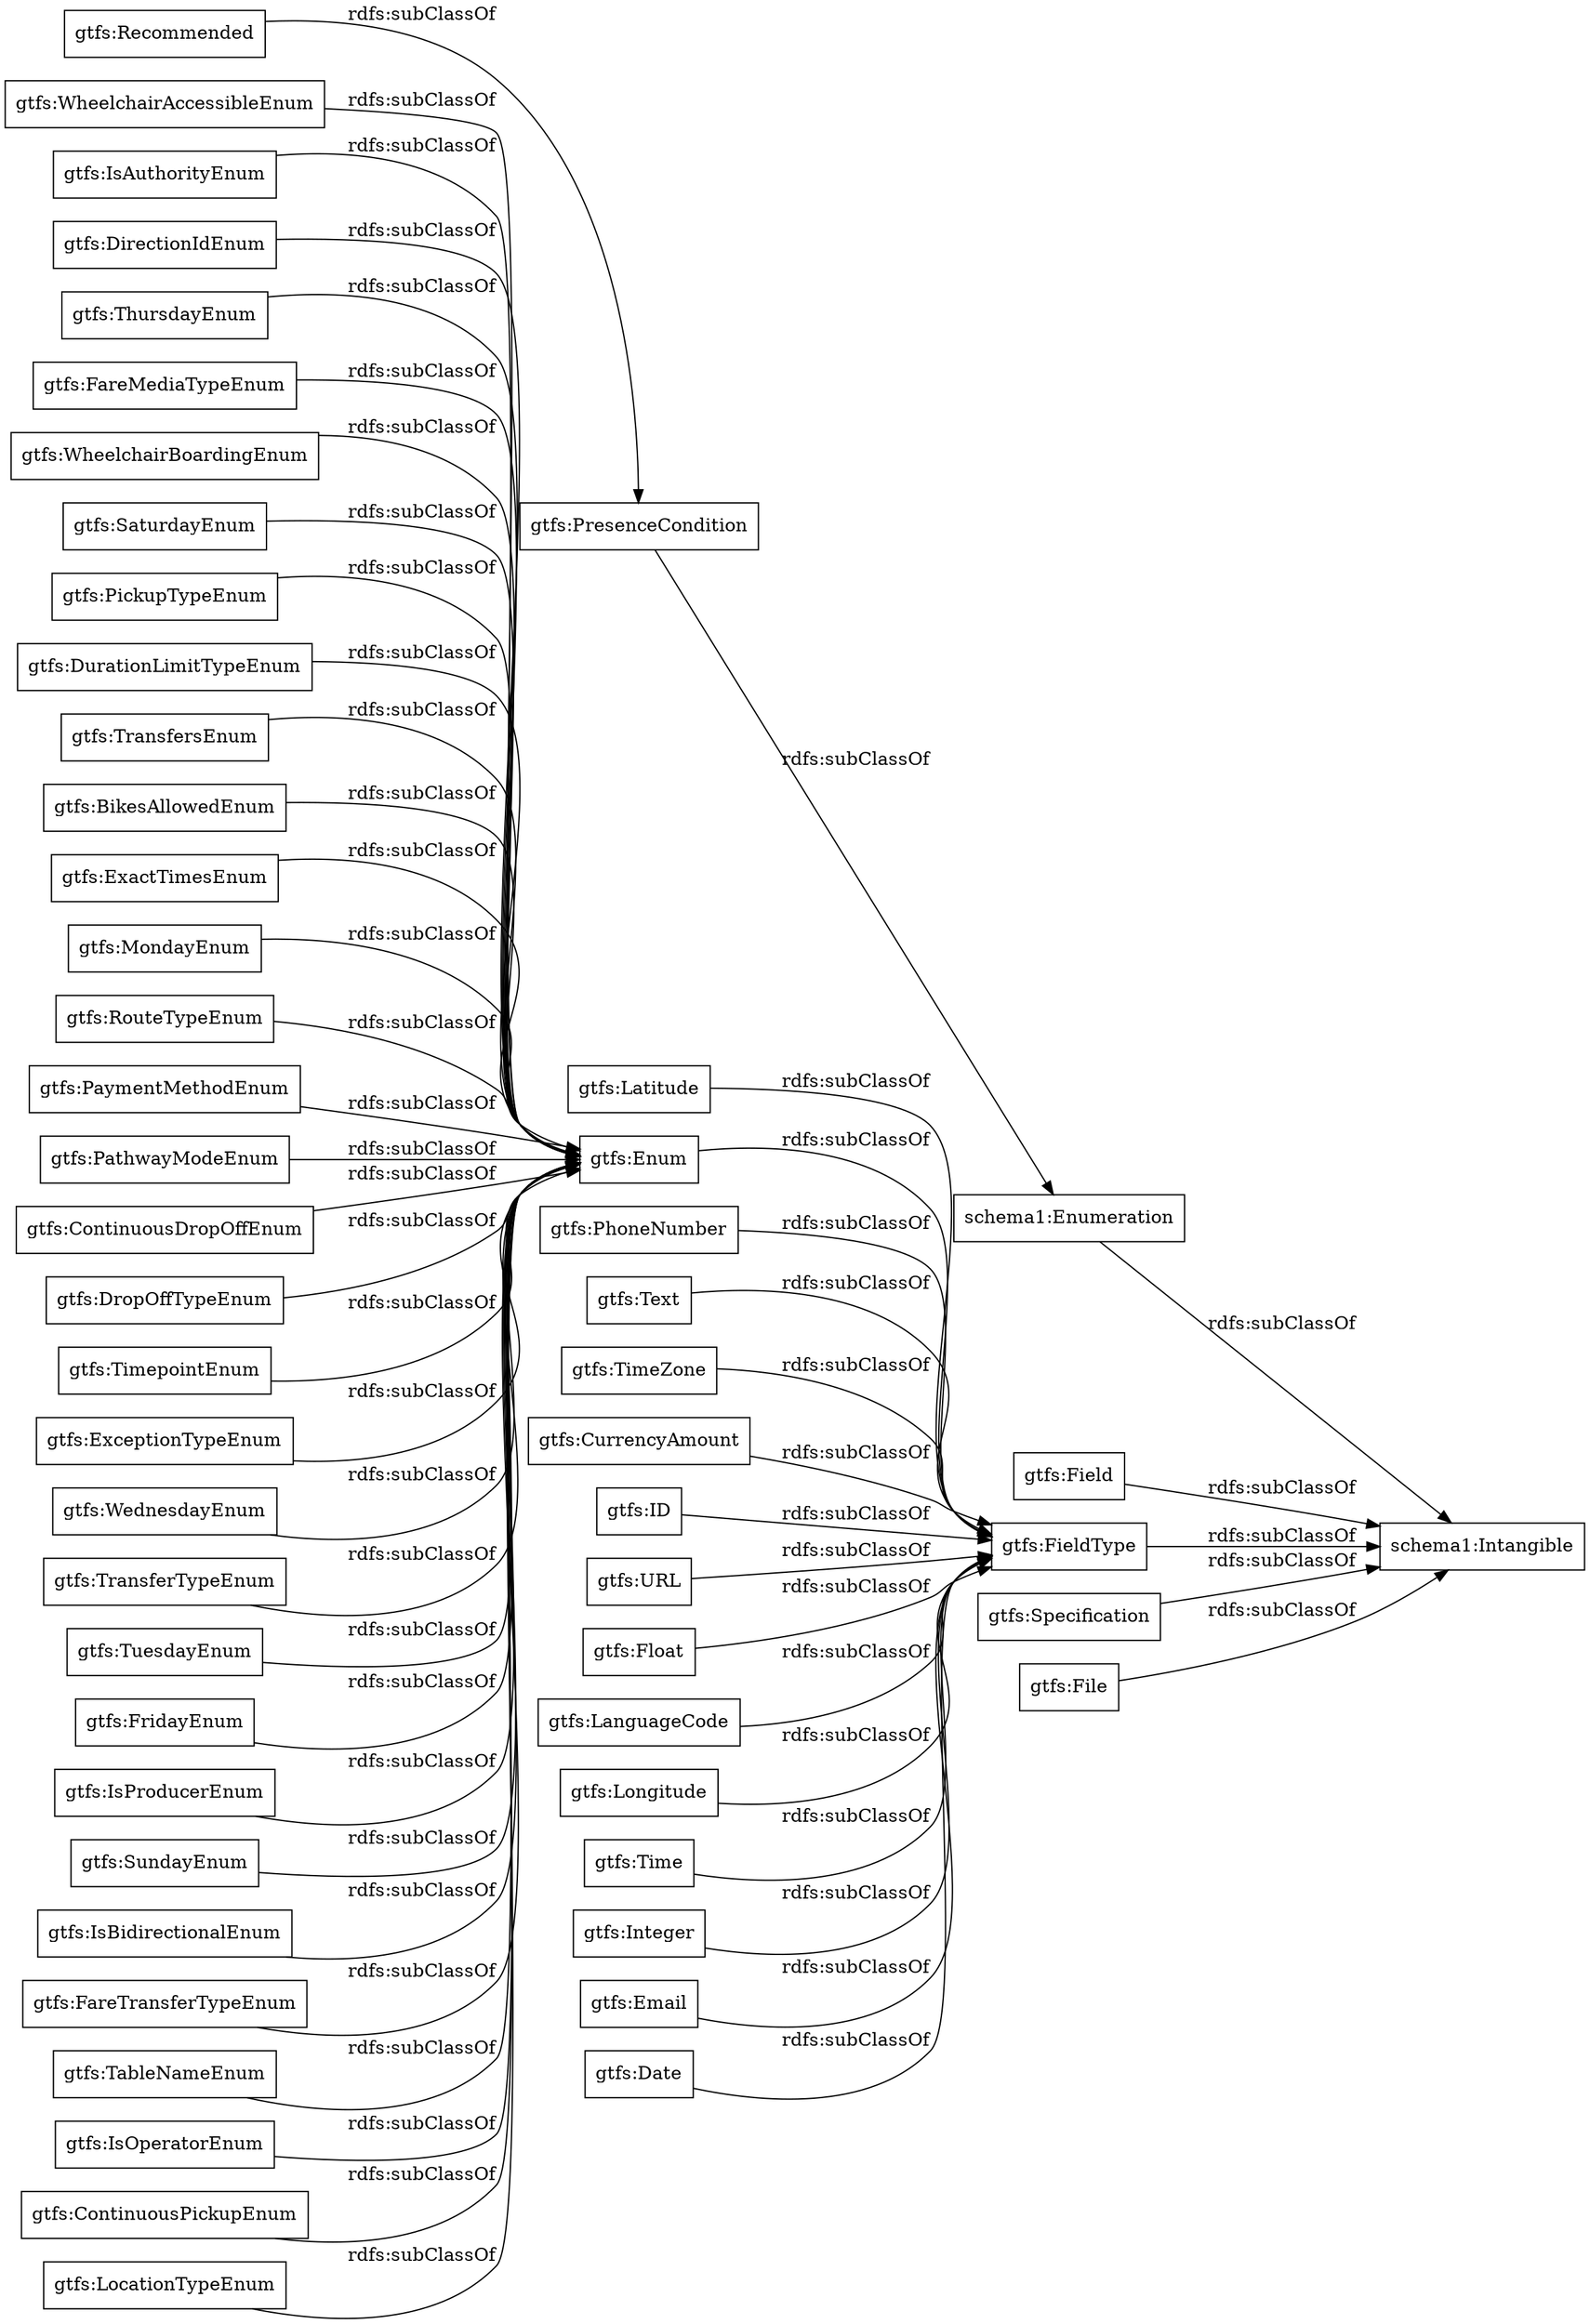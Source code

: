 digraph ar2dtool_diagram { 
rankdir=LR;
size="1000"
node [shape = rectangle, color="black"]; "gtfs:WheelchairAccessibleEnum" "gtfs:DirectionIdEnum" "schema1:Intangible" "gtfs:PhoneNumber" "gtfs:ThursdayEnum" "gtfs:FareMediaTypeEnum" "gtfs:WheelchairBoardingEnum" "gtfs:SaturdayEnum" "gtfs:Text" "gtfs:PickupTypeEnum" "gtfs:DurationLimitTypeEnum" "gtfs:TransfersEnum" "gtfs:TimeZone" "gtfs:BikesAllowedEnum" "gtfs:CurrencyAmount" "gtfs:Field" "gtfs:ExactTimesEnum" "gtfs:ID" "gtfs:MondayEnum" "gtfs:RouteTypeEnum" "gtfs:URL" "gtfs:PaymentMethodEnum" "gtfs:PathwayModeEnum" "gtfs:Float" "gtfs:ContinuousDropOffEnum" "gtfs:DropOffTypeEnum" "schema1:Enumeration" "gtfs:TimepointEnum" "gtfs:ExceptionTypeEnum" "gtfs:Specification" "gtfs:WednesdayEnum" "gtfs:LanguageCode" "gtfs:TransferTypeEnum" "gtfs:Longitude" "gtfs:TuesdayEnum" "gtfs:FridayEnum" "gtfs:FieldType" "gtfs:Time" "gtfs:IsProducerEnum" "gtfs:SundayEnum" "gtfs:IsBidirectionalEnum" "gtfs:FareTransferTypeEnum" "gtfs:File" "gtfs:Integer" "gtfs:Email" "gtfs:TableNameEnum" "gtfs:IsOperatorEnum" "gtfs:ContinuousPickupEnum" "gtfs:Recommended" "gtfs:LocationTypeEnum" "gtfs:Date" "gtfs:PresenceCondition" "gtfs:Enum" "gtfs:Latitude" "gtfs:IsAuthorityEnum" ; /*classes style*/
	"gtfs:PhoneNumber" -> "gtfs:FieldType" [ label = "rdfs:subClassOf" ];
	"schema1:Enumeration" -> "schema1:Intangible" [ label = "rdfs:subClassOf" ];
	"gtfs:ContinuousDropOffEnum" -> "gtfs:Enum" [ label = "rdfs:subClassOf" ];
	"gtfs:TransfersEnum" -> "gtfs:Enum" [ label = "rdfs:subClassOf" ];
	"gtfs:IsOperatorEnum" -> "gtfs:Enum" [ label = "rdfs:subClassOf" ];
	"gtfs:Integer" -> "gtfs:FieldType" [ label = "rdfs:subClassOf" ];
	"gtfs:TimeZone" -> "gtfs:FieldType" [ label = "rdfs:subClassOf" ];
	"gtfs:ExactTimesEnum" -> "gtfs:Enum" [ label = "rdfs:subClassOf" ];
	"gtfs:SundayEnum" -> "gtfs:Enum" [ label = "rdfs:subClassOf" ];
	"gtfs:PaymentMethodEnum" -> "gtfs:Enum" [ label = "rdfs:subClassOf" ];
	"gtfs:DirectionIdEnum" -> "gtfs:Enum" [ label = "rdfs:subClassOf" ];
	"gtfs:Email" -> "gtfs:FieldType" [ label = "rdfs:subClassOf" ];
	"gtfs:TimepointEnum" -> "gtfs:Enum" [ label = "rdfs:subClassOf" ];
	"gtfs:DropOffTypeEnum" -> "gtfs:Enum" [ label = "rdfs:subClassOf" ];
	"gtfs:Text" -> "gtfs:FieldType" [ label = "rdfs:subClassOf" ];
	"gtfs:Recommended" -> "gtfs:PresenceCondition" [ label = "rdfs:subClassOf" ];
	"gtfs:FridayEnum" -> "gtfs:Enum" [ label = "rdfs:subClassOf" ];
	"gtfs:TableNameEnum" -> "gtfs:Enum" [ label = "rdfs:subClassOf" ];
	"gtfs:PathwayModeEnum" -> "gtfs:Enum" [ label = "rdfs:subClassOf" ];
	"gtfs:DurationLimitTypeEnum" -> "gtfs:Enum" [ label = "rdfs:subClassOf" ];
	"gtfs:FieldType" -> "schema1:Intangible" [ label = "rdfs:subClassOf" ];
	"gtfs:ContinuousPickupEnum" -> "gtfs:Enum" [ label = "rdfs:subClassOf" ];
	"gtfs:Date" -> "gtfs:FieldType" [ label = "rdfs:subClassOf" ];
	"gtfs:WednesdayEnum" -> "gtfs:Enum" [ label = "rdfs:subClassOf" ];
	"gtfs:IsProducerEnum" -> "gtfs:Enum" [ label = "rdfs:subClassOf" ];
	"gtfs:TuesdayEnum" -> "gtfs:Enum" [ label = "rdfs:subClassOf" ];
	"gtfs:CurrencyAmount" -> "gtfs:FieldType" [ label = "rdfs:subClassOf" ];
	"gtfs:Field" -> "schema1:Intangible" [ label = "rdfs:subClassOf" ];
	"gtfs:LanguageCode" -> "gtfs:FieldType" [ label = "rdfs:subClassOf" ];
	"gtfs:PickupTypeEnum" -> "gtfs:Enum" [ label = "rdfs:subClassOf" ];
	"gtfs:ThursdayEnum" -> "gtfs:Enum" [ label = "rdfs:subClassOf" ];
	"gtfs:FareTransferTypeEnum" -> "gtfs:Enum" [ label = "rdfs:subClassOf" ];
	"gtfs:File" -> "schema1:Intangible" [ label = "rdfs:subClassOf" ];
	"gtfs:MondayEnum" -> "gtfs:Enum" [ label = "rdfs:subClassOf" ];
	"gtfs:ID" -> "gtfs:FieldType" [ label = "rdfs:subClassOf" ];
	"gtfs:BikesAllowedEnum" -> "gtfs:Enum" [ label = "rdfs:subClassOf" ];
	"gtfs:Specification" -> "schema1:Intangible" [ label = "rdfs:subClassOf" ];
	"gtfs:SaturdayEnum" -> "gtfs:Enum" [ label = "rdfs:subClassOf" ];
	"gtfs:ExceptionTypeEnum" -> "gtfs:Enum" [ label = "rdfs:subClassOf" ];
	"gtfs:RouteTypeEnum" -> "gtfs:Enum" [ label = "rdfs:subClassOf" ];
	"gtfs:LocationTypeEnum" -> "gtfs:Enum" [ label = "rdfs:subClassOf" ];
	"gtfs:WheelchairBoardingEnum" -> "gtfs:Enum" [ label = "rdfs:subClassOf" ];
	"gtfs:Time" -> "gtfs:FieldType" [ label = "rdfs:subClassOf" ];
	"gtfs:IsBidirectionalEnum" -> "gtfs:Enum" [ label = "rdfs:subClassOf" ];
	"gtfs:PresenceCondition" -> "schema1:Enumeration" [ label = "rdfs:subClassOf" ];
	"gtfs:IsAuthorityEnum" -> "gtfs:Enum" [ label = "rdfs:subClassOf" ];
	"gtfs:TransferTypeEnum" -> "gtfs:Enum" [ label = "rdfs:subClassOf" ];
	"gtfs:Latitude" -> "gtfs:FieldType" [ label = "rdfs:subClassOf" ];
	"gtfs:Float" -> "gtfs:FieldType" [ label = "rdfs:subClassOf" ];
	"gtfs:FareMediaTypeEnum" -> "gtfs:Enum" [ label = "rdfs:subClassOf" ];
	"gtfs:Longitude" -> "gtfs:FieldType" [ label = "rdfs:subClassOf" ];
	"gtfs:Enum" -> "gtfs:FieldType" [ label = "rdfs:subClassOf" ];
	"gtfs:URL" -> "gtfs:FieldType" [ label = "rdfs:subClassOf" ];
	"gtfs:WheelchairAccessibleEnum" -> "gtfs:Enum" [ label = "rdfs:subClassOf" ];

}
